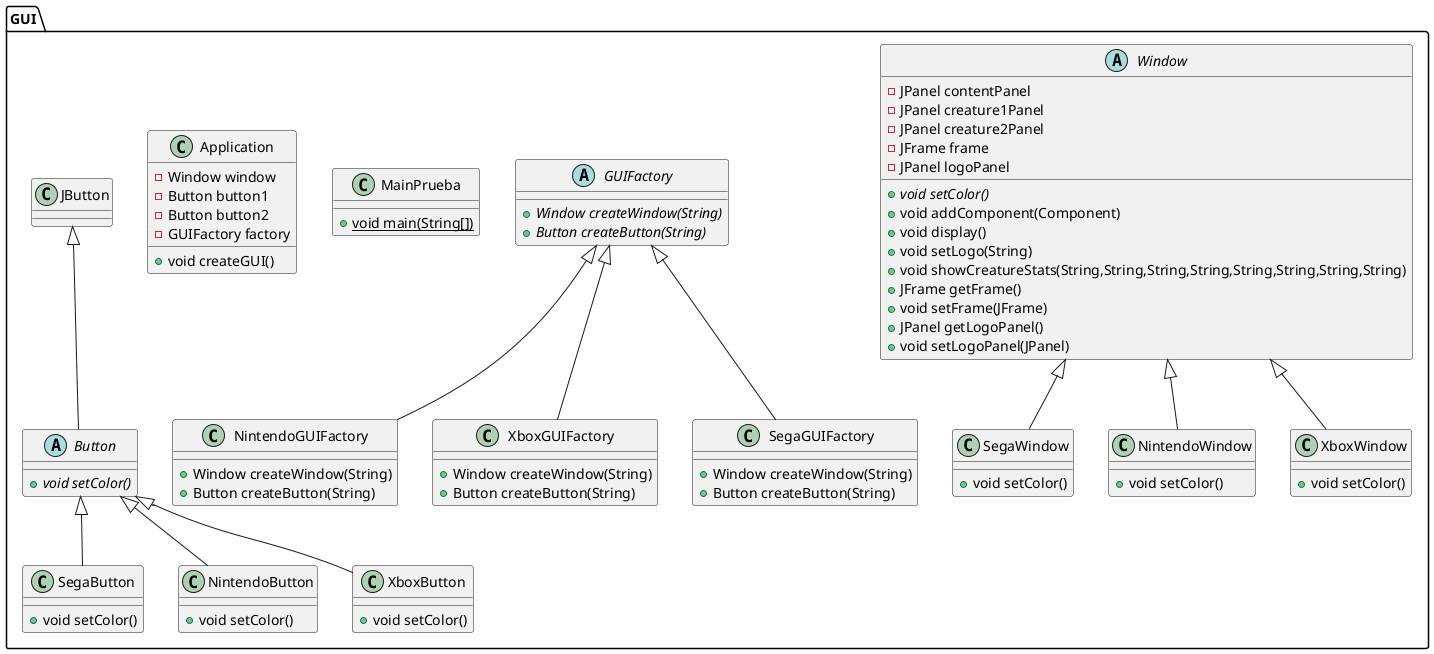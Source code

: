 @startuml
abstract class GUI.Window {
- JPanel contentPanel
- JPanel creature1Panel
- JPanel creature2Panel
- JFrame frame
- JPanel logoPanel
+ {abstract}void setColor()
+ void addComponent(Component)
+ void display()
+ void setLogo(String)
+ void showCreatureStats(String,String,String,String,String,String,String,String)
+ JFrame getFrame()
+ void setFrame(JFrame)
+ JPanel getLogoPanel()
+ void setLogoPanel(JPanel)
}
class GUI.SegaWindow {
+ void setColor()
}
class GUI.NintendoGUIFactory {
+ Window createWindow(String)
+ Button createButton(String)
}
class GUI.NintendoWindow {
+ void setColor()
}
abstract class GUI.GUIFactory {
+ {abstract}Window createWindow(String)
+ {abstract}Button createButton(String)
}
abstract class GUI.Button {
+ {abstract}void setColor()
}
class GUI.SegaButton {
+ void setColor()
}
class GUI.XboxGUIFactory {
+ Window createWindow(String)
+ Button createButton(String)
}
class GUI.SegaGUIFactory {
+ Window createWindow(String)
+ Button createButton(String)
}
class GUI.XboxWindow {
+ void setColor()
}
class GUI.NintendoButton {
+ void setColor()
}
class GUI.MainPrueba {
+ {static} void main(String[])
}
class GUI.Application {
- Window window
- Button button1
- Button button2
- GUIFactory factory
+ void createGUI()
}
class GUI.XboxButton {
+ void setColor()
}


GUI.Window <|-- GUI.SegaWindow
GUI.GUIFactory <|-- GUI.NintendoGUIFactory
GUI.Window <|-- GUI.NintendoWindow
GUI.JButton <|-- GUI.Button
GUI.Button <|-- GUI.SegaButton
GUI.GUIFactory <|-- GUI.XboxGUIFactory
GUI.GUIFactory <|-- GUI.SegaGUIFactory
GUI.Window <|-- GUI.XboxWindow
GUI.Button <|-- GUI.NintendoButton
GUI.Button <|-- GUI.XboxButton
@enduml